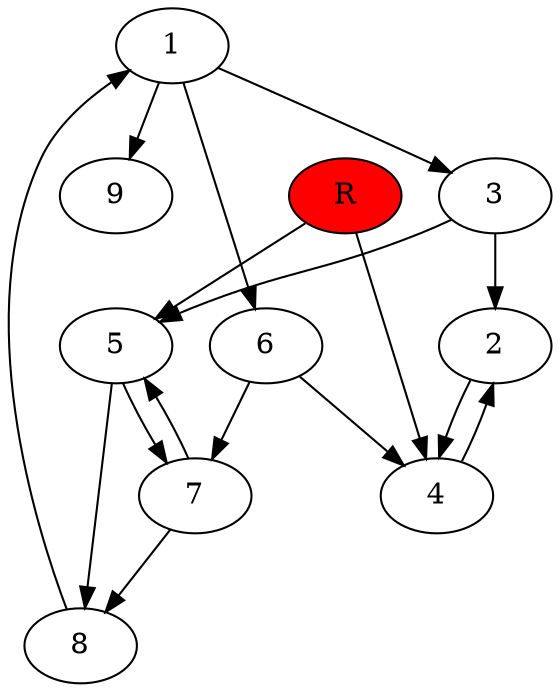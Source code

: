 digraph prb30243 {
	1
	2
	3
	4
	5
	6
	7
	8
	R [fillcolor="#ff0000" style=filled]
	1 -> 3
	1 -> 6
	1 -> 9
	2 -> 4
	3 -> 2
	3 -> 5
	4 -> 2
	5 -> 7
	5 -> 8
	6 -> 4
	6 -> 7
	7 -> 5
	7 -> 8
	8 -> 1
	R -> 4
	R -> 5
}
